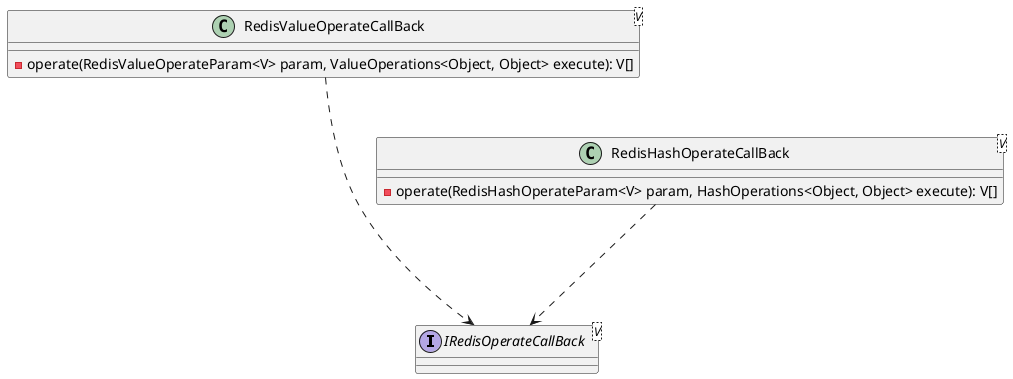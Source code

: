 @startuml

interface IRedisOperateCallBack<V> {}

class RedisValueOperateCallBack<V> {
    -operate(RedisValueOperateParam<V> param, ValueOperations<Object, Object> execute): V[]
}

class RedisHashOperateCallBack<V> {
    -operate(RedisHashOperateParam<V> param, HashOperations<Object, Object> execute): V[]
}
RedisValueOperateCallBack ....> IRedisOperateCallBack
RedisHashOperateCallBack ...> IRedisOperateCallBack

@enduml